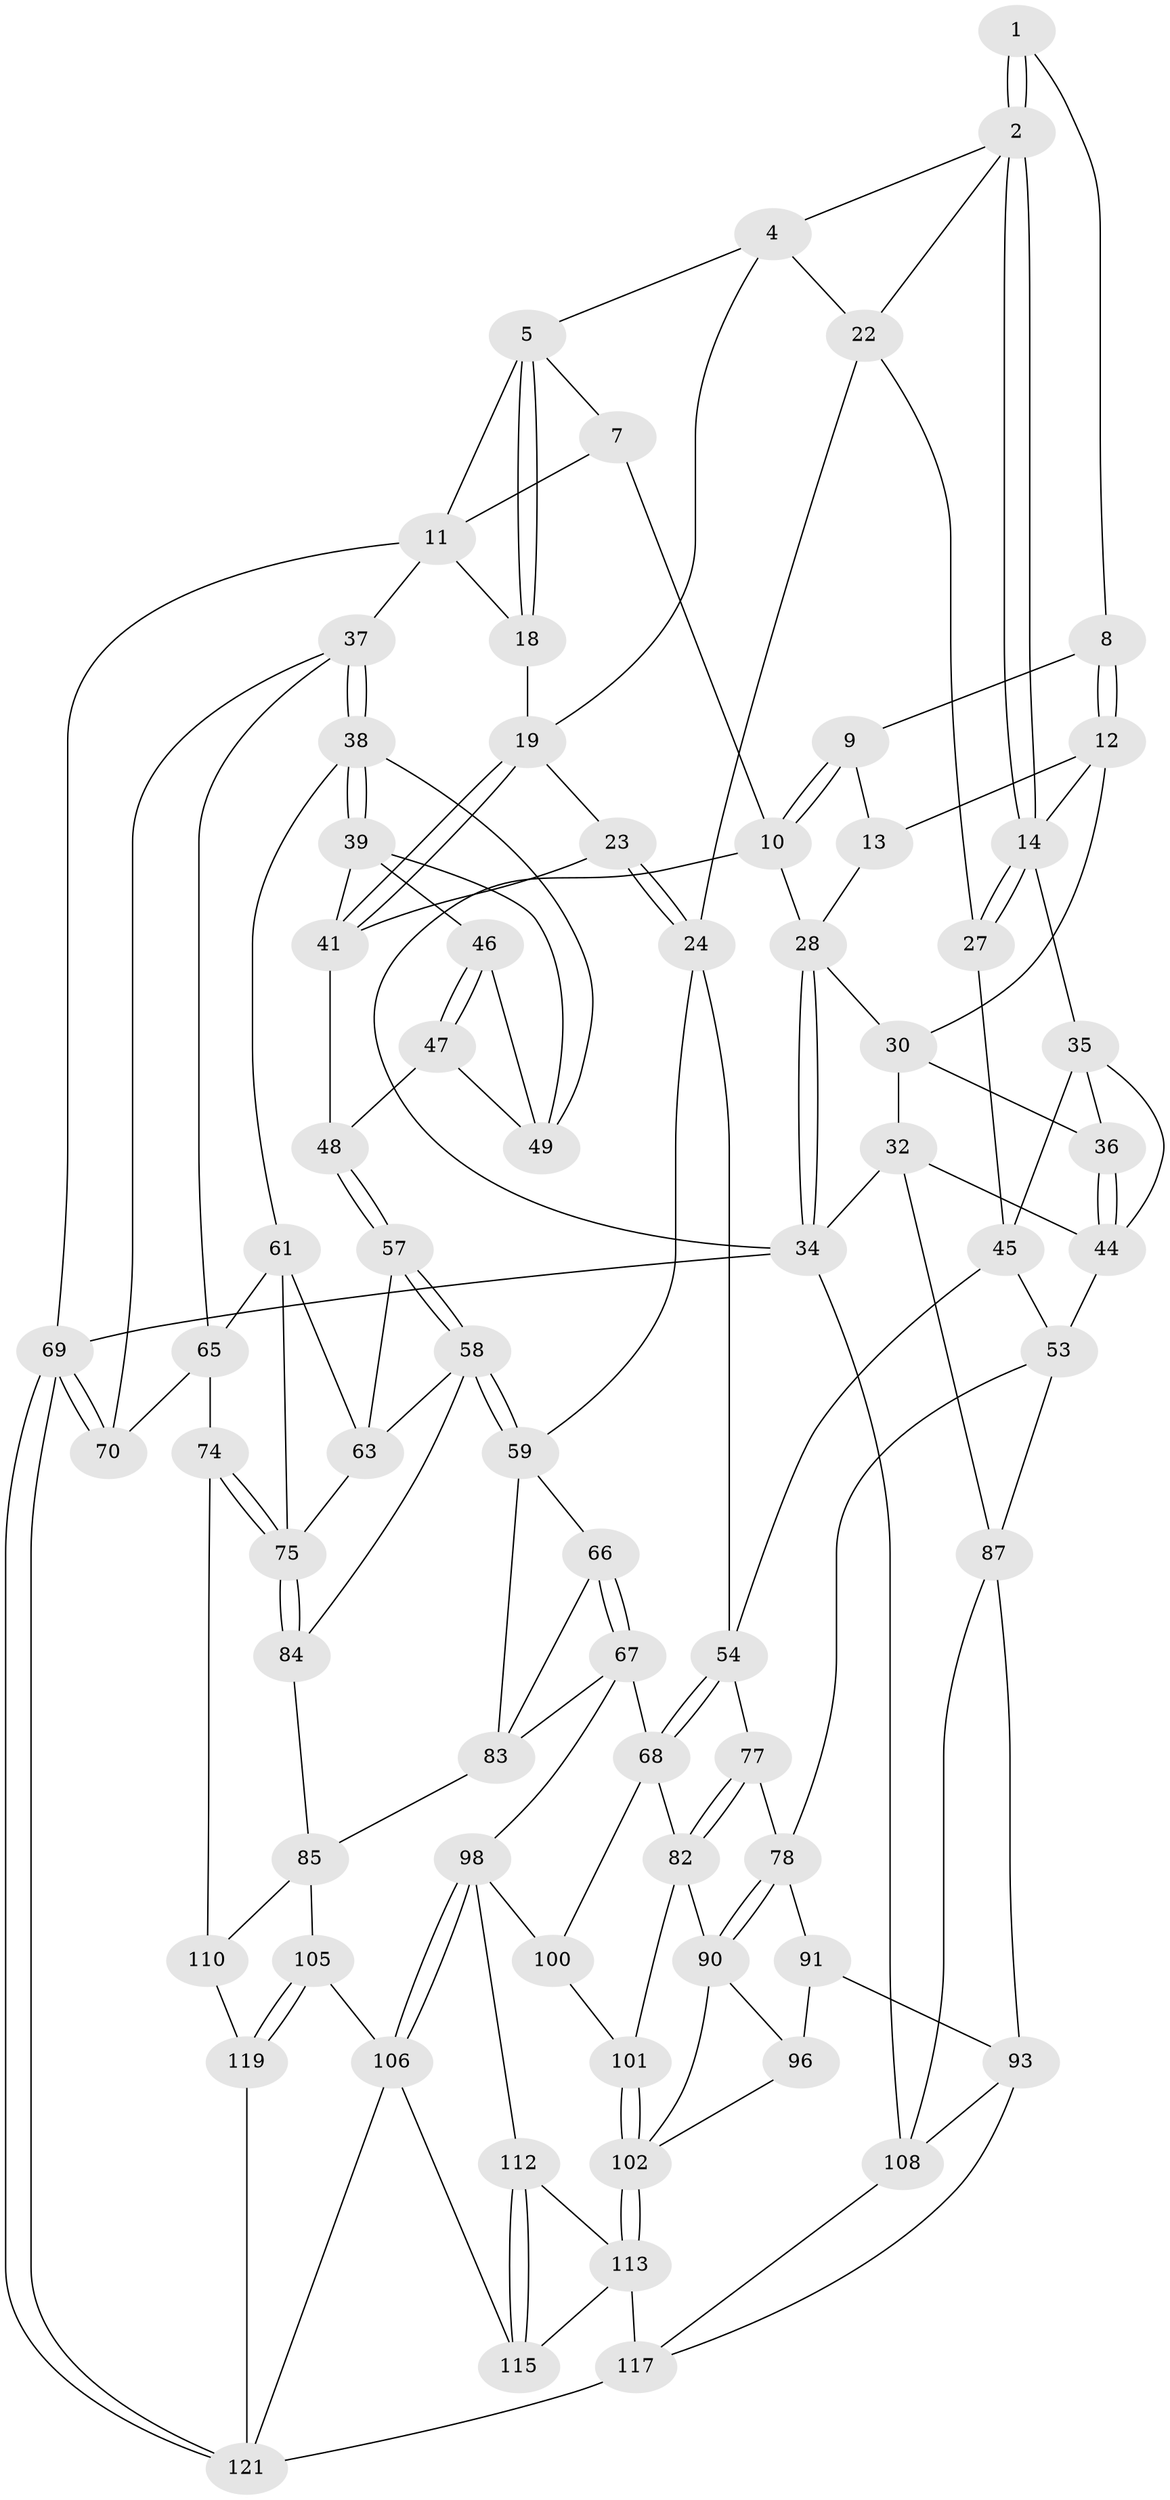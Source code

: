 // Generated by graph-tools (version 1.1) at 2025/52/02/27/25 19:52:40]
// undirected, 74 vertices, 164 edges
graph export_dot {
graph [start="1"]
  node [color=gray90,style=filled];
  1 [pos="+0.18913443044971048+0"];
  2 [pos="+0.36386338489539766+0.194824133091111",super="+3"];
  4 [pos="+0.5400570361868938+0",super="+21"];
  5 [pos="+0.5473752117250529+0",super="+6"];
  7 [pos="+0.18630850679478275+0"];
  8 [pos="+0.16378837854051032+0.015842839761618162"];
  9 [pos="+0.07941697257259377+0.06933704358890536"];
  10 [pos="+0+0"];
  11 [pos="+1+0",super="+17"];
  12 [pos="+0.14737676051768267+0.19087557544475603",super="+16"];
  13 [pos="+0+0.17250900584084042"];
  14 [pos="+0.35749824578931466+0.214207742956234",super="+15"];
  18 [pos="+0.7986148312827539+0.16723123845566962"];
  19 [pos="+0.7497857731341641+0.24044941163172157",super="+20"];
  22 [pos="+0.5819379921433993+0.22510084068448968",super="+26"];
  23 [pos="+0.6290679531062924+0.402440867480859"];
  24 [pos="+0.5404740357306863+0.4301417045955101",super="+25"];
  27 [pos="+0.41557318999945025+0.3129887193895982"];
  28 [pos="+0+0.16374333759500057",super="+29"];
  30 [pos="+0.07569871866754407+0.3105932549882063",super="+31"];
  32 [pos="+0.022116331621965368+0.509379535693546",super="+33"];
  34 [pos="+0+0.5452748929285208",super="+97"];
  35 [pos="+0.23773748614911436+0.2699478570405893",super="+43"];
  36 [pos="+0.1802504122618867+0.32827126292211684"];
  37 [pos="+1+0.26698460473072416",super="+64"];
  38 [pos="+1+0.30393974577956007",super="+56"];
  39 [pos="+1+0.31002201387161554",super="+40"];
  41 [pos="+0.8131798302643284+0.3138536341882278",super="+42"];
  44 [pos="+0.17422651181813098+0.44825853744987393",super="+51"];
  45 [pos="+0.29069605807251997+0.44631292324996",super="+52"];
  46 [pos="+0.8425206088892304+0.3753452394653108"];
  47 [pos="+0.7732058617042035+0.4651282907462931"];
  48 [pos="+0.7534343060394708+0.46394919800027906"];
  49 [pos="+0.8744903626380766+0.4053852639437259",super="+50"];
  53 [pos="+0.13850615706749567+0.5783925044404354",super="+80"];
  54 [pos="+0.46247368908117104+0.5277789677665731",super="+55"];
  57 [pos="+0.7367672468805535+0.5637057024698857"];
  58 [pos="+0.6968391382240607+0.5991019222643827",super="+72"];
  59 [pos="+0.6637697740498748+0.594374843016449",super="+60"];
  61 [pos="+0.8894425876357125+0.5516740399596884",super="+62"];
  63 [pos="+0.7994557204340749+0.5832460239451714",super="+71"];
  65 [pos="+0.932392676124379+0.5535793056051327",super="+73"];
  66 [pos="+0.5790695165822864+0.6505797647649432"];
  67 [pos="+0.5613685927729195+0.6655925344836836",super="+88"];
  68 [pos="+0.48842857377732724+0.6580648375168919",super="+81"];
  69 [pos="+1+1"];
  70 [pos="+1+0.9144537688440944"];
  74 [pos="+1+0.8608938720715837"];
  75 [pos="+1+0.8028612082669777",super="+76"];
  77 [pos="+0.32446442332066194+0.6240430950972109"];
  78 [pos="+0.25442805899293464+0.6800584292630035",super="+79"];
  82 [pos="+0.3937356504766969+0.7055697009550829",super="+89"];
  83 [pos="+0.6542083396430162+0.6043118011187629",super="+86"];
  84 [pos="+0.7547463733434627+0.7235340050819626"];
  85 [pos="+0.7143609443547195+0.7656380046189187",super="+104"];
  87 [pos="+0.11745487435809956+0.7875646914521428",super="+94"];
  90 [pos="+0.32189798008559906+0.7309371769699572",super="+95"];
  91 [pos="+0.24073123277920955+0.6899334217167172",super="+92"];
  93 [pos="+0.17140048477802494+0.8629408701519515",super="+118"];
  96 [pos="+0.27042877602881205+0.7778803434926627",super="+107"];
  98 [pos="+0.5348503940545406+0.8217439088083314",super="+99"];
  100 [pos="+0.4874863205664708+0.7907632482915194"];
  101 [pos="+0.35730048145101573+0.7992195969766931"];
  102 [pos="+0.3360755276081041+0.8391255089153126",super="+103"];
  105 [pos="+0.6097629870063842+0.8750154839182789"];
  106 [pos="+0.5749724562020131+0.8737633437602106",super="+114"];
  108 [pos="+0+1",super="+109"];
  110 [pos="+0.8492848045100782+0.9020762374267708",super="+111"];
  112 [pos="+0.44662072491174437+0.833960417285552"];
  113 [pos="+0.34826333489046213+0.8581750353899521",super="+116"];
  115 [pos="+0.4297925888971795+0.93899361293508"];
  117 [pos="+0.3060614212715183+0.9403697124122092",super="+123"];
  119 [pos="+0.6920103942240239+1",super="+120"];
  121 [pos="+0.6993287700253457+1",super="+122"];
  1 -- 2;
  1 -- 2;
  1 -- 8;
  2 -- 14;
  2 -- 14;
  2 -- 4;
  2 -- 22;
  4 -- 5;
  4 -- 19;
  4 -- 22;
  5 -- 18;
  5 -- 18;
  5 -- 11;
  5 -- 7;
  7 -- 10;
  7 -- 11;
  8 -- 9;
  8 -- 12;
  8 -- 12;
  9 -- 10;
  9 -- 10;
  9 -- 13;
  10 -- 28;
  10 -- 34;
  11 -- 69;
  11 -- 18;
  11 -- 37;
  12 -- 13;
  12 -- 14;
  12 -- 30;
  13 -- 28;
  14 -- 27;
  14 -- 27;
  14 -- 35;
  18 -- 19;
  19 -- 41;
  19 -- 41;
  19 -- 23;
  22 -- 24;
  22 -- 27;
  23 -- 24;
  23 -- 24;
  23 -- 41;
  24 -- 54;
  24 -- 59;
  27 -- 45;
  28 -- 34;
  28 -- 34;
  28 -- 30;
  30 -- 32;
  30 -- 36;
  32 -- 44;
  32 -- 34;
  32 -- 87;
  34 -- 108;
  34 -- 69;
  35 -- 36;
  35 -- 44;
  35 -- 45;
  36 -- 44;
  36 -- 44;
  37 -- 38;
  37 -- 38;
  37 -- 65;
  37 -- 70;
  38 -- 39;
  38 -- 39;
  38 -- 49;
  38 -- 61;
  39 -- 49;
  39 -- 41;
  39 -- 46;
  41 -- 48;
  44 -- 53;
  45 -- 53;
  45 -- 54;
  46 -- 47;
  46 -- 47;
  46 -- 49;
  47 -- 48;
  47 -- 49;
  48 -- 57;
  48 -- 57;
  53 -- 78;
  53 -- 87;
  54 -- 68;
  54 -- 68;
  54 -- 77;
  57 -- 58;
  57 -- 58;
  57 -- 63;
  58 -- 59;
  58 -- 59;
  58 -- 84;
  58 -- 63;
  59 -- 83;
  59 -- 66;
  61 -- 65;
  61 -- 75;
  61 -- 63;
  63 -- 75;
  65 -- 74;
  65 -- 70;
  66 -- 67;
  66 -- 67;
  66 -- 83;
  67 -- 68;
  67 -- 83;
  67 -- 98;
  68 -- 100;
  68 -- 82;
  69 -- 70;
  69 -- 70;
  69 -- 121;
  69 -- 121;
  74 -- 75;
  74 -- 75;
  74 -- 110;
  75 -- 84;
  75 -- 84;
  77 -- 78;
  77 -- 82;
  77 -- 82;
  78 -- 90;
  78 -- 90;
  78 -- 91;
  82 -- 101;
  82 -- 90;
  83 -- 85;
  84 -- 85;
  85 -- 105;
  85 -- 110;
  87 -- 108;
  87 -- 93;
  90 -- 96;
  90 -- 102;
  91 -- 96 [weight=2];
  91 -- 93;
  93 -- 117;
  93 -- 108;
  96 -- 102;
  98 -- 106;
  98 -- 106;
  98 -- 112;
  98 -- 100;
  100 -- 101;
  101 -- 102;
  101 -- 102;
  102 -- 113;
  102 -- 113;
  105 -- 106;
  105 -- 119;
  105 -- 119;
  106 -- 121;
  106 -- 115;
  108 -- 117;
  110 -- 119 [weight=2];
  112 -- 113;
  112 -- 115;
  112 -- 115;
  113 -- 115;
  113 -- 117;
  117 -- 121;
  119 -- 121;
}
